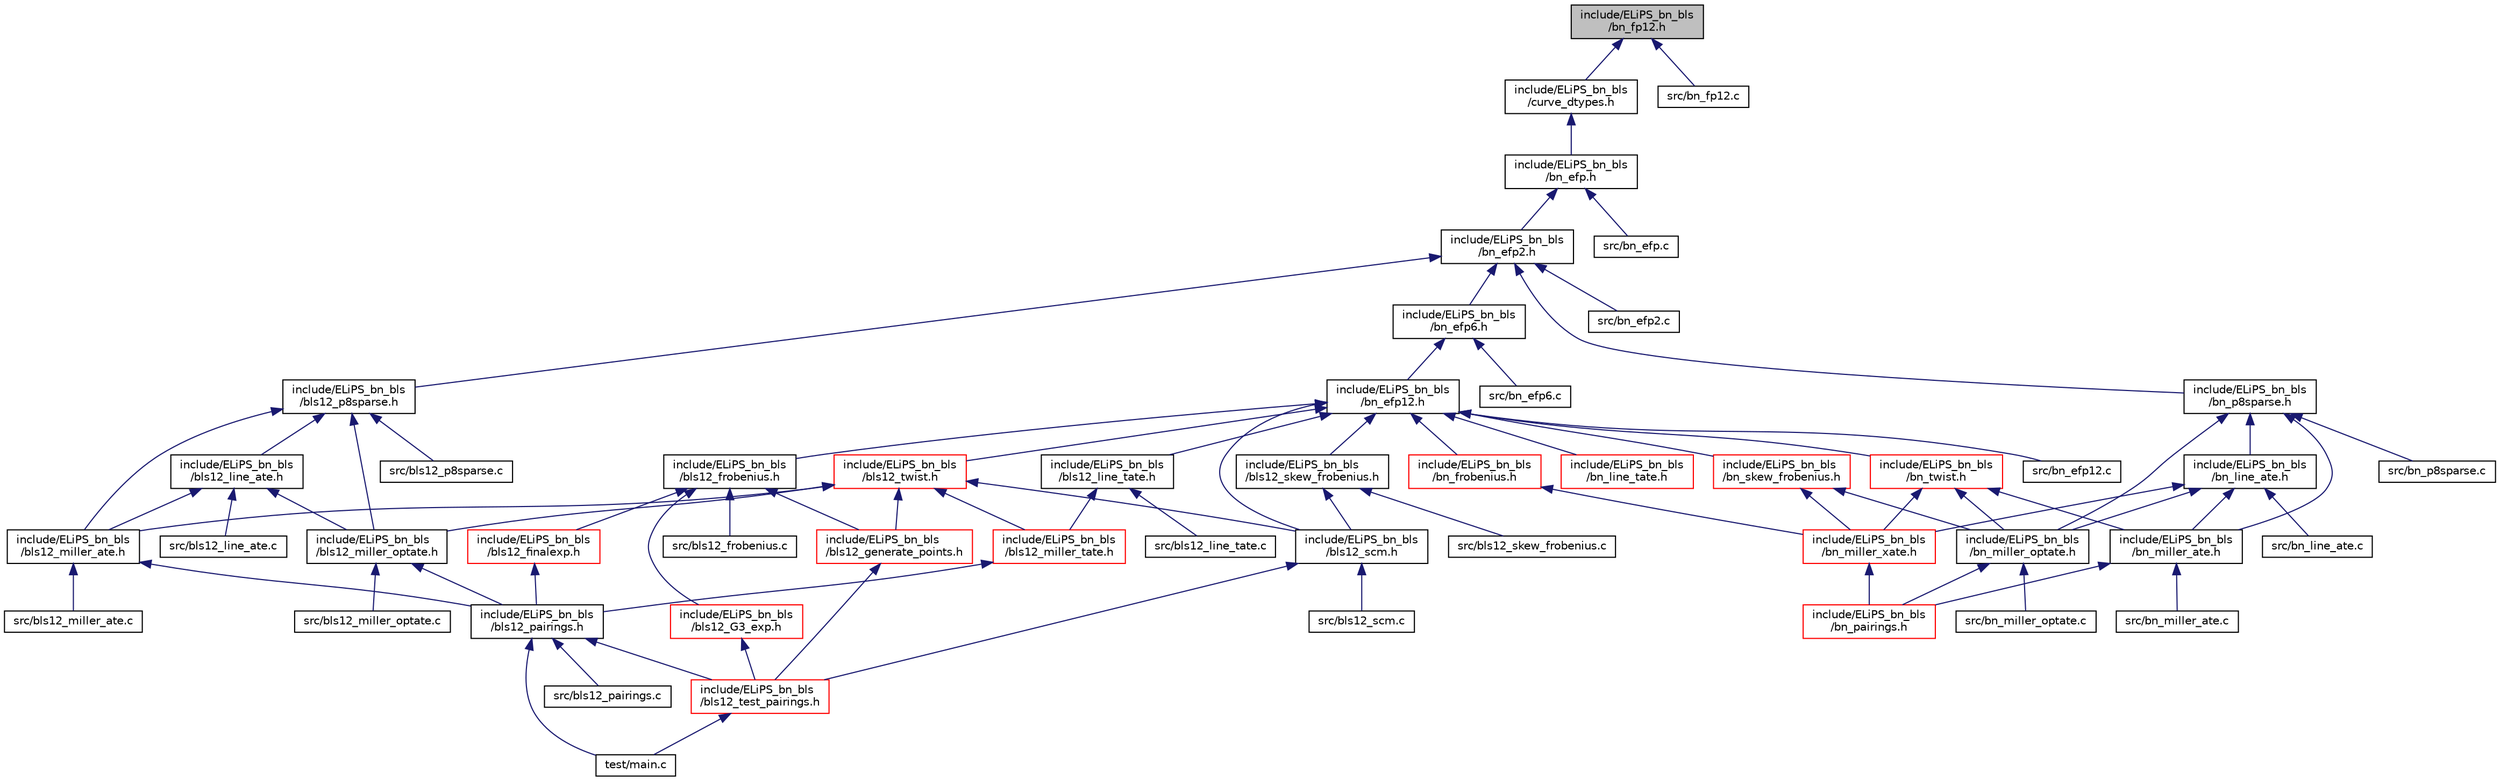 digraph "include/ELiPS_bn_bls/bn_fp12.h"
{
  edge [fontname="Helvetica",fontsize="10",labelfontname="Helvetica",labelfontsize="10"];
  node [fontname="Helvetica",fontsize="10",shape=record];
  Node15 [label="include/ELiPS_bn_bls\l/bn_fp12.h",height=0.2,width=0.4,color="black", fillcolor="grey75", style="filled", fontcolor="black"];
  Node15 -> Node16 [dir="back",color="midnightblue",fontsize="10",style="solid"];
  Node16 [label="include/ELiPS_bn_bls\l/curve_dtypes.h",height=0.2,width=0.4,color="black", fillcolor="white", style="filled",URL="$curve__dtypes_8h.html"];
  Node16 -> Node17 [dir="back",color="midnightblue",fontsize="10",style="solid"];
  Node17 [label="include/ELiPS_bn_bls\l/bn_efp.h",height=0.2,width=0.4,color="black", fillcolor="white", style="filled",URL="$bn__efp_8h.html"];
  Node17 -> Node18 [dir="back",color="midnightblue",fontsize="10",style="solid"];
  Node18 [label="include/ELiPS_bn_bls\l/bn_efp2.h",height=0.2,width=0.4,color="black", fillcolor="white", style="filled",URL="$bn__efp2_8h.html"];
  Node18 -> Node19 [dir="back",color="midnightblue",fontsize="10",style="solid"];
  Node19 [label="include/ELiPS_bn_bls\l/bls12_p8sparse.h",height=0.2,width=0.4,color="black", fillcolor="white", style="filled",URL="$bls12__p8sparse_8h.html"];
  Node19 -> Node20 [dir="back",color="midnightblue",fontsize="10",style="solid"];
  Node20 [label="include/ELiPS_bn_bls\l/bls12_line_ate.h",height=0.2,width=0.4,color="black", fillcolor="white", style="filled",URL="$bls12__line__ate_8h.html"];
  Node20 -> Node21 [dir="back",color="midnightblue",fontsize="10",style="solid"];
  Node21 [label="include/ELiPS_bn_bls\l/bls12_miller_ate.h",height=0.2,width=0.4,color="black", fillcolor="white", style="filled",URL="$bls12__miller__ate_8h.html"];
  Node21 -> Node22 [dir="back",color="midnightblue",fontsize="10",style="solid"];
  Node22 [label="include/ELiPS_bn_bls\l/bls12_pairings.h",height=0.2,width=0.4,color="black", fillcolor="white", style="filled",URL="$bls12__pairings_8h.html"];
  Node22 -> Node23 [dir="back",color="midnightblue",fontsize="10",style="solid"];
  Node23 [label="include/ELiPS_bn_bls\l/bls12_test_pairings.h",height=0.2,width=0.4,color="red", fillcolor="white", style="filled",URL="$bls12__test__pairings_8h.html"];
  Node23 -> Node25 [dir="back",color="midnightblue",fontsize="10",style="solid"];
  Node25 [label="test/main.c",height=0.2,width=0.4,color="black", fillcolor="white", style="filled",URL="$main_8c.html"];
  Node22 -> Node26 [dir="back",color="midnightblue",fontsize="10",style="solid"];
  Node26 [label="src/bls12_pairings.c",height=0.2,width=0.4,color="black", fillcolor="white", style="filled",URL="$bls12__pairings_8c.html"];
  Node22 -> Node25 [dir="back",color="midnightblue",fontsize="10",style="solid"];
  Node21 -> Node27 [dir="back",color="midnightblue",fontsize="10",style="solid"];
  Node27 [label="src/bls12_miller_ate.c",height=0.2,width=0.4,color="black", fillcolor="white", style="filled",URL="$bls12__miller__ate_8c.html"];
  Node20 -> Node28 [dir="back",color="midnightblue",fontsize="10",style="solid"];
  Node28 [label="include/ELiPS_bn_bls\l/bls12_miller_optate.h",height=0.2,width=0.4,color="black", fillcolor="white", style="filled",URL="$bls12__miller__optate_8h.html"];
  Node28 -> Node22 [dir="back",color="midnightblue",fontsize="10",style="solid"];
  Node28 -> Node29 [dir="back",color="midnightblue",fontsize="10",style="solid"];
  Node29 [label="src/bls12_miller_optate.c",height=0.2,width=0.4,color="black", fillcolor="white", style="filled",URL="$bls12__miller__optate_8c.html"];
  Node20 -> Node30 [dir="back",color="midnightblue",fontsize="10",style="solid"];
  Node30 [label="src/bls12_line_ate.c",height=0.2,width=0.4,color="black", fillcolor="white", style="filled",URL="$bls12__line__ate_8c.html"];
  Node19 -> Node21 [dir="back",color="midnightblue",fontsize="10",style="solid"];
  Node19 -> Node28 [dir="back",color="midnightblue",fontsize="10",style="solid"];
  Node19 -> Node31 [dir="back",color="midnightblue",fontsize="10",style="solid"];
  Node31 [label="src/bls12_p8sparse.c",height=0.2,width=0.4,color="black", fillcolor="white", style="filled",URL="$bls12__p8sparse_8c.html"];
  Node18 -> Node32 [dir="back",color="midnightblue",fontsize="10",style="solid"];
  Node32 [label="include/ELiPS_bn_bls\l/bn_efp6.h",height=0.2,width=0.4,color="black", fillcolor="white", style="filled",URL="$bn__efp6_8h.html"];
  Node32 -> Node33 [dir="back",color="midnightblue",fontsize="10",style="solid"];
  Node33 [label="include/ELiPS_bn_bls\l/bn_efp12.h",height=0.2,width=0.4,color="black", fillcolor="white", style="filled",URL="$bn__efp12_8h.html"];
  Node33 -> Node34 [dir="back",color="midnightblue",fontsize="10",style="solid"];
  Node34 [label="include/ELiPS_bn_bls\l/bls12_frobenius.h",height=0.2,width=0.4,color="black", fillcolor="white", style="filled",URL="$bls12__frobenius_8h.html"];
  Node34 -> Node35 [dir="back",color="midnightblue",fontsize="10",style="solid"];
  Node35 [label="include/ELiPS_bn_bls\l/bls12_finalexp.h",height=0.2,width=0.4,color="red", fillcolor="white", style="filled",URL="$bls12__finalexp_8h.html"];
  Node35 -> Node22 [dir="back",color="midnightblue",fontsize="10",style="solid"];
  Node34 -> Node37 [dir="back",color="midnightblue",fontsize="10",style="solid"];
  Node37 [label="include/ELiPS_bn_bls\l/bls12_G3_exp.h",height=0.2,width=0.4,color="red", fillcolor="white", style="filled",URL="$bls12___g3__exp_8h.html"];
  Node37 -> Node23 [dir="back",color="midnightblue",fontsize="10",style="solid"];
  Node34 -> Node39 [dir="back",color="midnightblue",fontsize="10",style="solid"];
  Node39 [label="include/ELiPS_bn_bls\l/bls12_generate_points.h",height=0.2,width=0.4,color="red", fillcolor="white", style="filled",URL="$bls12__generate__points_8h.html"];
  Node39 -> Node23 [dir="back",color="midnightblue",fontsize="10",style="solid"];
  Node34 -> Node41 [dir="back",color="midnightblue",fontsize="10",style="solid"];
  Node41 [label="src/bls12_frobenius.c",height=0.2,width=0.4,color="black", fillcolor="white", style="filled",URL="$bls12__frobenius_8c.html"];
  Node33 -> Node42 [dir="back",color="midnightblue",fontsize="10",style="solid"];
  Node42 [label="include/ELiPS_bn_bls\l/bls12_line_tate.h",height=0.2,width=0.4,color="black", fillcolor="white", style="filled",URL="$bls12__line__tate_8h.html"];
  Node42 -> Node43 [dir="back",color="midnightblue",fontsize="10",style="solid"];
  Node43 [label="include/ELiPS_bn_bls\l/bls12_miller_tate.h",height=0.2,width=0.4,color="red", fillcolor="white", style="filled",URL="$bls12__miller__tate_8h.html"];
  Node43 -> Node22 [dir="back",color="midnightblue",fontsize="10",style="solid"];
  Node42 -> Node45 [dir="back",color="midnightblue",fontsize="10",style="solid"];
  Node45 [label="src/bls12_line_tate.c",height=0.2,width=0.4,color="black", fillcolor="white", style="filled",URL="$bls12__line__tate_8c.html"];
  Node33 -> Node46 [dir="back",color="midnightblue",fontsize="10",style="solid"];
  Node46 [label="include/ELiPS_bn_bls\l/bls12_scm.h",height=0.2,width=0.4,color="black", fillcolor="white", style="filled",URL="$bls12__scm_8h.html"];
  Node46 -> Node23 [dir="back",color="midnightblue",fontsize="10",style="solid"];
  Node46 -> Node47 [dir="back",color="midnightblue",fontsize="10",style="solid"];
  Node47 [label="src/bls12_scm.c",height=0.2,width=0.4,color="black", fillcolor="white", style="filled",URL="$bls12__scm_8c.html"];
  Node33 -> Node48 [dir="back",color="midnightblue",fontsize="10",style="solid"];
  Node48 [label="include/ELiPS_bn_bls\l/bls12_skew_frobenius.h",height=0.2,width=0.4,color="black", fillcolor="white", style="filled",URL="$bls12__skew__frobenius_8h.html"];
  Node48 -> Node46 [dir="back",color="midnightblue",fontsize="10",style="solid"];
  Node48 -> Node49 [dir="back",color="midnightblue",fontsize="10",style="solid"];
  Node49 [label="src/bls12_skew_frobenius.c",height=0.2,width=0.4,color="black", fillcolor="white", style="filled",URL="$bls12__skew__frobenius_8c.html"];
  Node33 -> Node50 [dir="back",color="midnightblue",fontsize="10",style="solid"];
  Node50 [label="include/ELiPS_bn_bls\l/bls12_twist.h",height=0.2,width=0.4,color="red", fillcolor="white", style="filled",URL="$bls12__twist_8h.html"];
  Node50 -> Node39 [dir="back",color="midnightblue",fontsize="10",style="solid"];
  Node50 -> Node21 [dir="back",color="midnightblue",fontsize="10",style="solid"];
  Node50 -> Node28 [dir="back",color="midnightblue",fontsize="10",style="solid"];
  Node50 -> Node43 [dir="back",color="midnightblue",fontsize="10",style="solid"];
  Node50 -> Node46 [dir="back",color="midnightblue",fontsize="10",style="solid"];
  Node33 -> Node52 [dir="back",color="midnightblue",fontsize="10",style="solid"];
  Node52 [label="include/ELiPS_bn_bls\l/bn_frobenius.h",height=0.2,width=0.4,color="red", fillcolor="white", style="filled",URL="$bn__frobenius_8h.html"];
  Node52 -> Node63 [dir="back",color="midnightblue",fontsize="10",style="solid"];
  Node63 [label="include/ELiPS_bn_bls\l/bn_miller_xate.h",height=0.2,width=0.4,color="red", fillcolor="white", style="filled",URL="$bn__miller__xate_8h.html"];
  Node63 -> Node54 [dir="back",color="midnightblue",fontsize="10",style="solid"];
  Node54 [label="include/ELiPS_bn_bls\l/bn_pairings.h",height=0.2,width=0.4,color="red", fillcolor="white", style="filled",URL="$bn__pairings_8h.html"];
  Node33 -> Node66 [dir="back",color="midnightblue",fontsize="10",style="solid"];
  Node66 [label="include/ELiPS_bn_bls\l/bn_line_tate.h",height=0.2,width=0.4,color="red", fillcolor="white", style="filled",URL="$bn__line__tate_8h.html"];
  Node33 -> Node70 [dir="back",color="midnightblue",fontsize="10",style="solid"];
  Node70 [label="include/ELiPS_bn_bls\l/bn_skew_frobenius.h",height=0.2,width=0.4,color="red", fillcolor="white", style="filled",URL="$bn__skew__frobenius_8h.html"];
  Node70 -> Node71 [dir="back",color="midnightblue",fontsize="10",style="solid"];
  Node71 [label="include/ELiPS_bn_bls\l/bn_miller_optate.h",height=0.2,width=0.4,color="black", fillcolor="white", style="filled",URL="$bn__miller__optate_8h.html"];
  Node71 -> Node54 [dir="back",color="midnightblue",fontsize="10",style="solid"];
  Node71 -> Node72 [dir="back",color="midnightblue",fontsize="10",style="solid"];
  Node72 [label="src/bn_miller_optate.c",height=0.2,width=0.4,color="black", fillcolor="white", style="filled",URL="$bn__miller__optate_8c.html"];
  Node70 -> Node63 [dir="back",color="midnightblue",fontsize="10",style="solid"];
  Node33 -> Node74 [dir="back",color="midnightblue",fontsize="10",style="solid"];
  Node74 [label="include/ELiPS_bn_bls\l/bn_twist.h",height=0.2,width=0.4,color="red", fillcolor="white", style="filled",URL="$bn__twist_8h.html"];
  Node74 -> Node75 [dir="back",color="midnightblue",fontsize="10",style="solid"];
  Node75 [label="include/ELiPS_bn_bls\l/bn_miller_ate.h",height=0.2,width=0.4,color="black", fillcolor="white", style="filled",URL="$bn__miller__ate_8h.html"];
  Node75 -> Node54 [dir="back",color="midnightblue",fontsize="10",style="solid"];
  Node75 -> Node76 [dir="back",color="midnightblue",fontsize="10",style="solid"];
  Node76 [label="src/bn_miller_ate.c",height=0.2,width=0.4,color="black", fillcolor="white", style="filled",URL="$bn__miller__ate_8c.html"];
  Node74 -> Node71 [dir="back",color="midnightblue",fontsize="10",style="solid"];
  Node74 -> Node63 [dir="back",color="midnightblue",fontsize="10",style="solid"];
  Node33 -> Node78 [dir="back",color="midnightblue",fontsize="10",style="solid"];
  Node78 [label="src/bn_efp12.c",height=0.2,width=0.4,color="black", fillcolor="white", style="filled",URL="$bn__efp12_8c.html"];
  Node32 -> Node79 [dir="back",color="midnightblue",fontsize="10",style="solid"];
  Node79 [label="src/bn_efp6.c",height=0.2,width=0.4,color="black", fillcolor="white", style="filled",URL="$bn__efp6_8c.html"];
  Node18 -> Node80 [dir="back",color="midnightblue",fontsize="10",style="solid"];
  Node80 [label="include/ELiPS_bn_bls\l/bn_p8sparse.h",height=0.2,width=0.4,color="black", fillcolor="white", style="filled",URL="$bn__p8sparse_8h.html"];
  Node80 -> Node81 [dir="back",color="midnightblue",fontsize="10",style="solid"];
  Node81 [label="include/ELiPS_bn_bls\l/bn_line_ate.h",height=0.2,width=0.4,color="black", fillcolor="white", style="filled",URL="$bn__line__ate_8h.html"];
  Node81 -> Node75 [dir="back",color="midnightblue",fontsize="10",style="solid"];
  Node81 -> Node71 [dir="back",color="midnightblue",fontsize="10",style="solid"];
  Node81 -> Node63 [dir="back",color="midnightblue",fontsize="10",style="solid"];
  Node81 -> Node82 [dir="back",color="midnightblue",fontsize="10",style="solid"];
  Node82 [label="src/bn_line_ate.c",height=0.2,width=0.4,color="black", fillcolor="white", style="filled",URL="$bn__line__ate_8c.html"];
  Node80 -> Node75 [dir="back",color="midnightblue",fontsize="10",style="solid"];
  Node80 -> Node71 [dir="back",color="midnightblue",fontsize="10",style="solid"];
  Node80 -> Node83 [dir="back",color="midnightblue",fontsize="10",style="solid"];
  Node83 [label="src/bn_p8sparse.c",height=0.2,width=0.4,color="black", fillcolor="white", style="filled",URL="$bn__p8sparse_8c.html"];
  Node18 -> Node84 [dir="back",color="midnightblue",fontsize="10",style="solid"];
  Node84 [label="src/bn_efp2.c",height=0.2,width=0.4,color="black", fillcolor="white", style="filled",URL="$bn__efp2_8c.html"];
  Node17 -> Node85 [dir="back",color="midnightblue",fontsize="10",style="solid"];
  Node85 [label="src/bn_efp.c",height=0.2,width=0.4,color="black", fillcolor="white", style="filled",URL="$bn__efp_8c.html"];
  Node15 -> Node86 [dir="back",color="midnightblue",fontsize="10",style="solid"];
  Node86 [label="src/bn_fp12.c",height=0.2,width=0.4,color="black", fillcolor="white", style="filled",URL="$bn__fp12_8c.html"];
}
